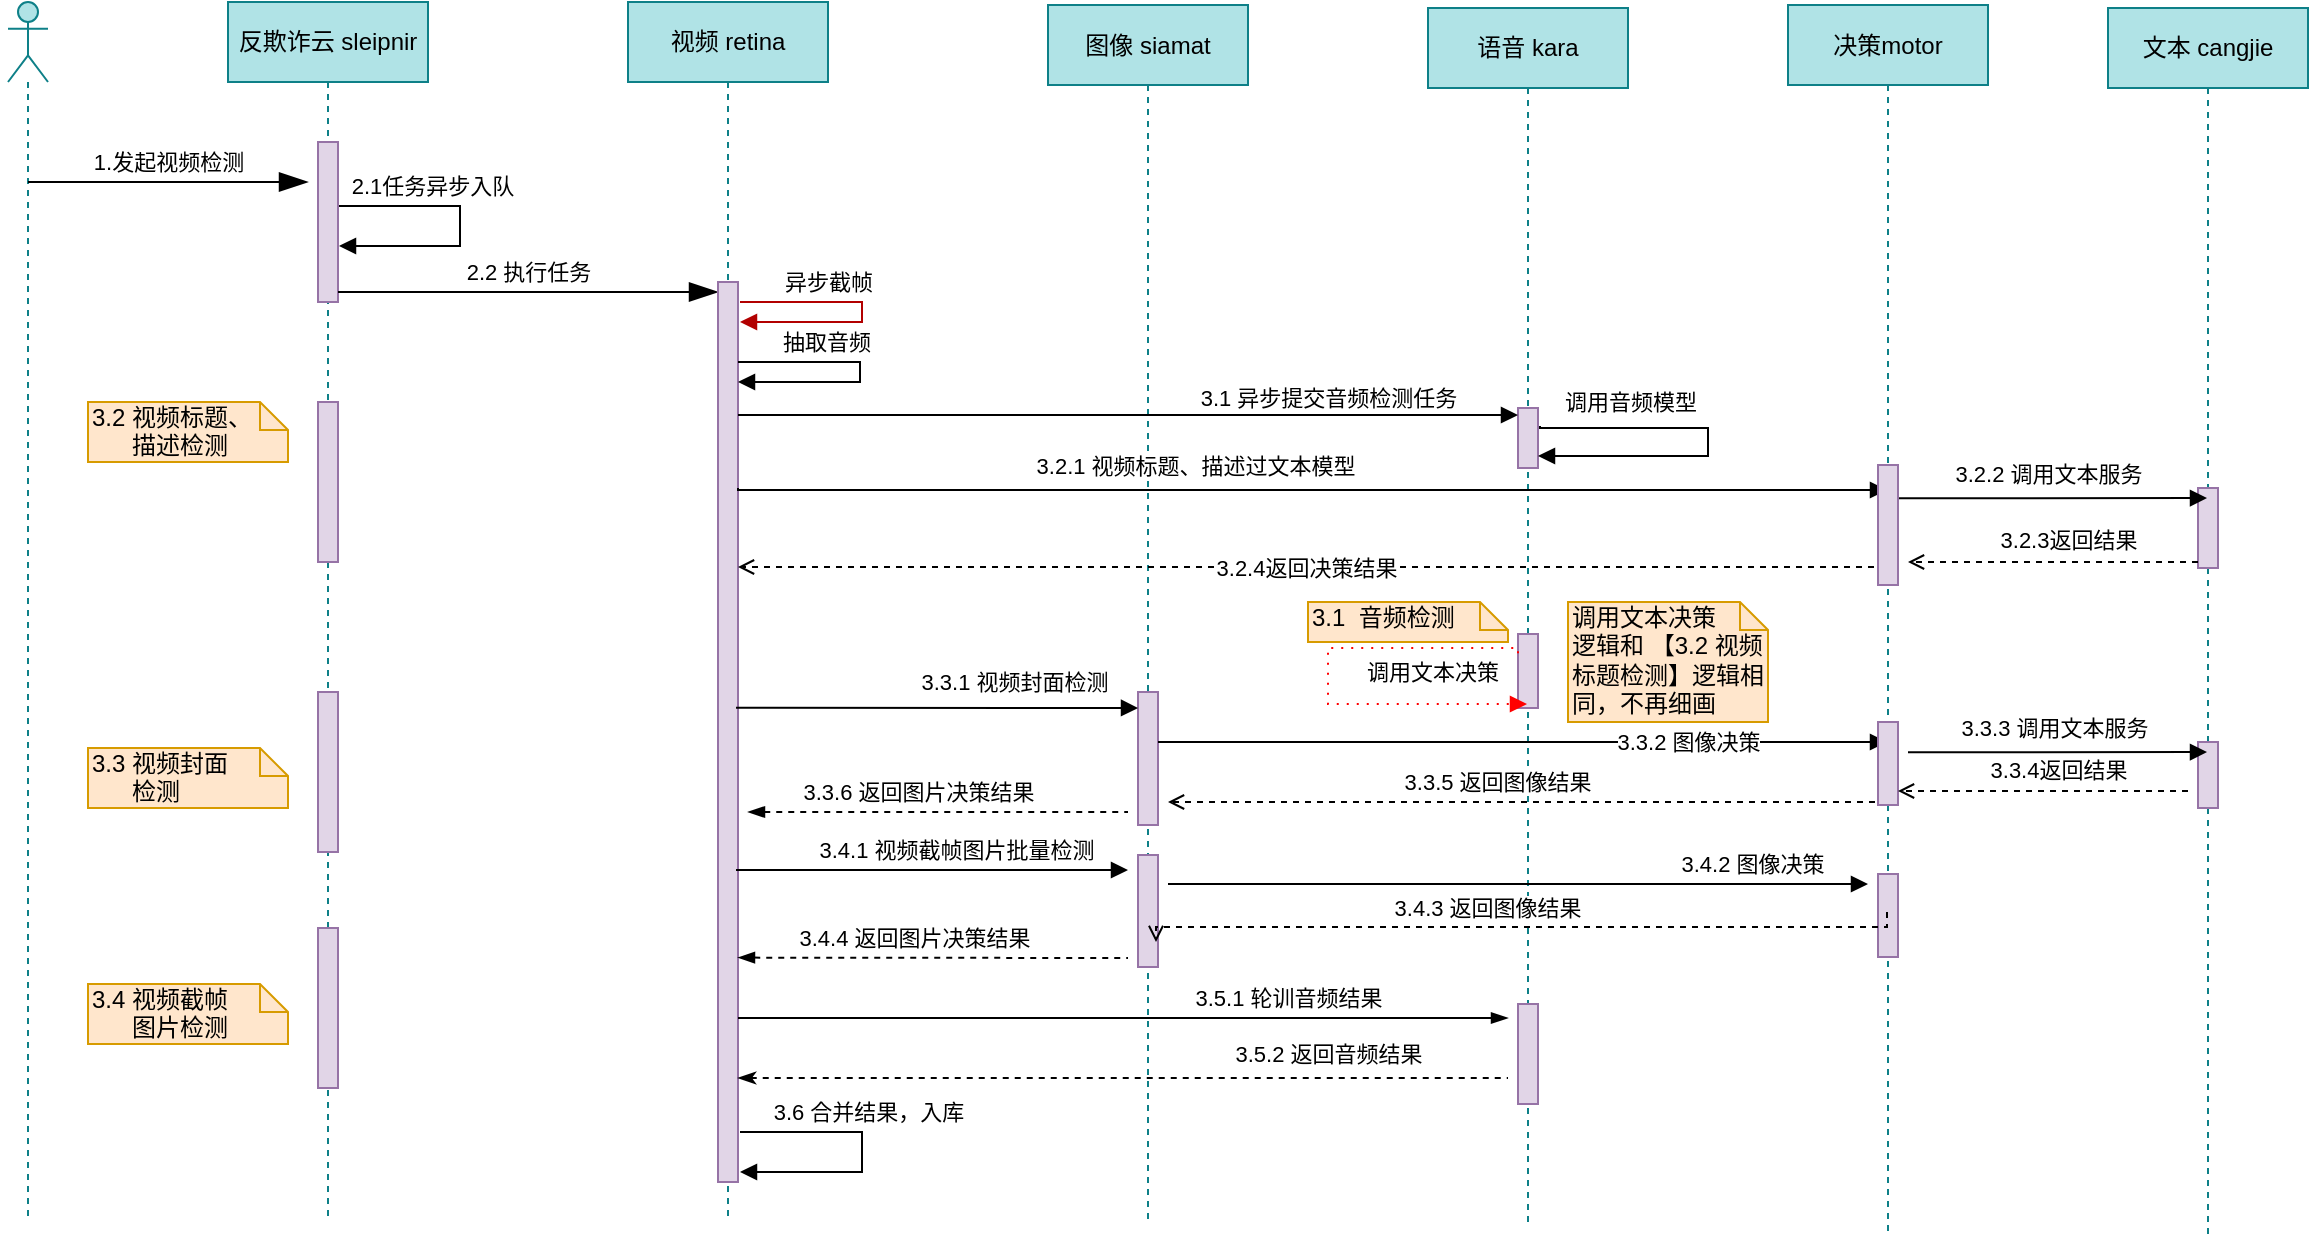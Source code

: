 <mxfile version="14.6.11" type="github">
  <diagram id="5li1jjxqQWl-4evD_uFm" name="Page-1">
    <mxGraphModel dx="998" dy="548" grid="1" gridSize="10" guides="1" tooltips="1" connect="1" arrows="1" fold="1" page="1" pageScale="1" pageWidth="827" pageHeight="1169" math="0" shadow="0">
      <root>
        <mxCell id="0" />
        <mxCell id="1" parent="0" />
        <mxCell id="yWy5oMXyejvU2Q47bSwC-10" value="" style="edgeStyle=orthogonalEdgeStyle;html=1;align=left;spacingLeft=2;endArrow=block;rounded=0;fillColor=#e51400;strokeColor=#B20000;" parent="1" edge="1">
          <mxGeometry x="-0.142" y="36" relative="1" as="geometry">
            <mxPoint x="446" y="300" as="sourcePoint" />
            <Array as="points">
              <mxPoint x="507" y="300" />
              <mxPoint x="507" y="310" />
            </Array>
            <mxPoint x="446" y="310" as="targetPoint" />
            <mxPoint x="-16" y="-30" as="offset" />
          </mxGeometry>
        </mxCell>
        <mxCell id="yWy5oMXyejvU2Q47bSwC-18" value="&lt;span style=&quot;text-align: left&quot;&gt;异步截帧&lt;/span&gt;" style="edgeLabel;html=1;align=center;verticalAlign=middle;resizable=0;points=[];" parent="yWy5oMXyejvU2Q47bSwC-10" vertex="1" connectable="0">
          <mxGeometry x="-0.582" y="-1" relative="1" as="geometry">
            <mxPoint x="16.5" y="-11" as="offset" />
          </mxGeometry>
        </mxCell>
        <mxCell id="yWy5oMXyejvU2Q47bSwC-11" value="" style="shape=umlLifeline;participant=umlActor;perimeter=lifelinePerimeter;whiteSpace=wrap;html=1;container=1;collapsible=0;recursiveResize=0;verticalAlign=top;spacingTop=36;outlineConnect=0;fillColor=#b0e3e6;strokeColor=#0e8088;" parent="1" vertex="1">
          <mxGeometry x="80" y="150" width="20" height="610" as="geometry" />
        </mxCell>
        <mxCell id="yWy5oMXyejvU2Q47bSwC-13" value="反欺诈云 sleipnir" style="shape=umlLifeline;perimeter=lifelinePerimeter;whiteSpace=wrap;html=1;container=1;collapsible=0;recursiveResize=0;outlineConnect=0;fillColor=#b0e3e6;strokeColor=#0e8088;" parent="1" vertex="1">
          <mxGeometry x="190" y="150" width="100" height="610" as="geometry" />
        </mxCell>
        <mxCell id="yWy5oMXyejvU2Q47bSwC-2" value="" style="html=1;points=[];perimeter=orthogonalPerimeter;fillColor=#e1d5e7;strokeColor=#9673a6;" parent="yWy5oMXyejvU2Q47bSwC-13" vertex="1">
          <mxGeometry x="45" y="70" width="10" height="80" as="geometry" />
        </mxCell>
        <mxCell id="yWy5oMXyejvU2Q47bSwC-27" value="" style="endArrow=blockThin;endFill=1;endSize=12;html=1;" parent="yWy5oMXyejvU2Q47bSwC-13" edge="1">
          <mxGeometry width="160" relative="1" as="geometry">
            <mxPoint x="55" y="145" as="sourcePoint" />
            <mxPoint x="245" y="145" as="targetPoint" />
          </mxGeometry>
        </mxCell>
        <mxCell id="yWy5oMXyejvU2Q47bSwC-28" value="2.2 执行任务" style="edgeLabel;html=1;align=center;verticalAlign=middle;resizable=0;points=[];" parent="yWy5oMXyejvU2Q47bSwC-27" vertex="1" connectable="0">
          <mxGeometry x="-0.147" y="2" relative="1" as="geometry">
            <mxPoint x="14" y="-8" as="offset" />
          </mxGeometry>
        </mxCell>
        <mxCell id="yWy5oMXyejvU2Q47bSwC-31" value="" style="html=1;points=[];perimeter=orthogonalPerimeter;fillColor=#e1d5e7;strokeColor=#9673a6;" parent="yWy5oMXyejvU2Q47bSwC-13" vertex="1">
          <mxGeometry x="45" y="200" width="10" height="80" as="geometry" />
        </mxCell>
        <mxCell id="yWy5oMXyejvU2Q47bSwC-48" value="" style="html=1;points=[];perimeter=orthogonalPerimeter;fillColor=#e1d5e7;strokeColor=#9673a6;" parent="yWy5oMXyejvU2Q47bSwC-13" vertex="1">
          <mxGeometry x="45" y="345" width="10" height="80" as="geometry" />
        </mxCell>
        <mxCell id="yWy5oMXyejvU2Q47bSwC-71" value="" style="html=1;points=[];perimeter=orthogonalPerimeter;fillColor=#e1d5e7;strokeColor=#9673a6;" parent="yWy5oMXyejvU2Q47bSwC-13" vertex="1">
          <mxGeometry x="45" y="463" width="10" height="80" as="geometry" />
        </mxCell>
        <mxCell id="yWy5oMXyejvU2Q47bSwC-80" value="3.4 视频截帧&lt;br&gt;&amp;nbsp; &amp;nbsp; &amp;nbsp; 图片检测" style="shape=note;whiteSpace=wrap;html=1;size=14;verticalAlign=top;align=left;spacingTop=-6;fillColor=#ffe6cc;strokeColor=#d79b00;" parent="yWy5oMXyejvU2Q47bSwC-13" vertex="1">
          <mxGeometry x="-70" y="491" width="100" height="30" as="geometry" />
        </mxCell>
        <mxCell id="yWy5oMXyejvU2Q47bSwC-14" value="" style="endArrow=blockThin;endFill=1;endSize=12;html=1;arcSize=15;startFill=0;orthogonalLoop=1;noJump=1;snapToPoint=1;fixDash=0;editable=0;metaEdit=0;" parent="1" edge="1">
          <mxGeometry width="160" relative="1" as="geometry">
            <mxPoint x="90" y="240" as="sourcePoint" />
            <mxPoint x="230" y="240" as="targetPoint" />
          </mxGeometry>
        </mxCell>
        <mxCell id="yWy5oMXyejvU2Q47bSwC-15" value="1.发起视频检测" style="edgeLabel;html=1;align=center;verticalAlign=middle;resizable=0;points=[];" parent="yWy5oMXyejvU2Q47bSwC-14" vertex="1" connectable="0">
          <mxGeometry x="0.143" y="-32" relative="1" as="geometry">
            <mxPoint x="-10" y="-42" as="offset" />
          </mxGeometry>
        </mxCell>
        <mxCell id="yWy5oMXyejvU2Q47bSwC-19" value="视频 retina" style="shape=umlLifeline;perimeter=lifelinePerimeter;whiteSpace=wrap;html=1;container=1;collapsible=0;recursiveResize=0;outlineConnect=0;fillColor=#b0e3e6;strokeColor=#0e8088;" parent="1" vertex="1">
          <mxGeometry x="390" y="150" width="100" height="610" as="geometry" />
        </mxCell>
        <mxCell id="yWy5oMXyejvU2Q47bSwC-20" value="" style="html=1;points=[];perimeter=orthogonalPerimeter;fillColor=#e1d5e7;strokeColor=#9673a6;" parent="yWy5oMXyejvU2Q47bSwC-19" vertex="1">
          <mxGeometry x="45" y="140" width="10" height="450" as="geometry" />
        </mxCell>
        <mxCell id="yWy5oMXyejvU2Q47bSwC-21" value="文本 cangjie" style="shape=umlLifeline;perimeter=lifelinePerimeter;whiteSpace=wrap;html=1;container=1;collapsible=0;recursiveResize=0;outlineConnect=0;fillColor=#b0e3e6;strokeColor=#0e8088;" parent="1" vertex="1">
          <mxGeometry x="1130" y="153" width="100" height="613" as="geometry" />
        </mxCell>
        <mxCell id="yWy5oMXyejvU2Q47bSwC-22" value="" style="html=1;points=[];perimeter=orthogonalPerimeter;fillColor=#e1d5e7;strokeColor=#9673a6;" parent="yWy5oMXyejvU2Q47bSwC-21" vertex="1">
          <mxGeometry x="45" y="240" width="10" height="40" as="geometry" />
        </mxCell>
        <mxCell id="4UJ_CJsGeBO7C2g0HCjL-7" value="" style="html=1;points=[];perimeter=orthogonalPerimeter;fillColor=#e1d5e7;strokeColor=#9673a6;" vertex="1" parent="yWy5oMXyejvU2Q47bSwC-21">
          <mxGeometry x="45" y="367" width="10" height="33" as="geometry" />
        </mxCell>
        <mxCell id="yWy5oMXyejvU2Q47bSwC-23" value="图像 siamat" style="shape=umlLifeline;perimeter=lifelinePerimeter;whiteSpace=wrap;html=1;container=1;collapsible=0;recursiveResize=0;outlineConnect=0;fillColor=#b0e3e6;strokeColor=#0e8088;" parent="1" vertex="1">
          <mxGeometry x="600" y="151.5" width="100" height="610" as="geometry" />
        </mxCell>
        <mxCell id="yWy5oMXyejvU2Q47bSwC-81" value="" style="html=1;points=[];perimeter=orthogonalPerimeter;fillColor=#e1d5e7;strokeColor=#9673a6;" parent="yWy5oMXyejvU2Q47bSwC-23" vertex="1">
          <mxGeometry x="45" y="425" width="10" height="56" as="geometry" />
        </mxCell>
        <mxCell id="yWy5oMXyejvU2Q47bSwC-24" value="" style="html=1;points=[];perimeter=orthogonalPerimeter;fillColor=#e1d5e7;strokeColor=#9673a6;" parent="yWy5oMXyejvU2Q47bSwC-23" vertex="1">
          <mxGeometry x="45" y="343.5" width="10" height="66.5" as="geometry" />
        </mxCell>
        <mxCell id="yWy5oMXyejvU2Q47bSwC-25" value="语音 kara" style="shape=umlLifeline;perimeter=lifelinePerimeter;whiteSpace=wrap;html=1;container=1;collapsible=0;recursiveResize=0;outlineConnect=0;fillColor=#b0e3e6;strokeColor=#0e8088;" parent="1" vertex="1">
          <mxGeometry x="790" y="153" width="100" height="610" as="geometry" />
        </mxCell>
        <mxCell id="yWy5oMXyejvU2Q47bSwC-26" value="" style="html=1;points=[];perimeter=orthogonalPerimeter;fillColor=#e1d5e7;strokeColor=#9673a6;" parent="yWy5oMXyejvU2Q47bSwC-25" vertex="1">
          <mxGeometry x="45" y="200" width="10" height="30" as="geometry" />
        </mxCell>
        <mxCell id="yWy5oMXyejvU2Q47bSwC-87" value="" style="html=1;points=[];perimeter=orthogonalPerimeter;fillColor=#e1d5e7;strokeColor=#9673a6;" parent="yWy5oMXyejvU2Q47bSwC-25" vertex="1">
          <mxGeometry x="45" y="498" width="10" height="50" as="geometry" />
        </mxCell>
        <mxCell id="yWy5oMXyejvU2Q47bSwC-38" value="" style="edgeStyle=orthogonalEdgeStyle;html=1;align=left;spacingLeft=2;endArrow=block;rounded=0;exitX=1.1;exitY=0.3;exitDx=0;exitDy=0;exitPerimeter=0;" parent="yWy5oMXyejvU2Q47bSwC-25" edge="1" source="yWy5oMXyejvU2Q47bSwC-26">
          <mxGeometry x="-0.142" y="36" relative="1" as="geometry">
            <mxPoint x="70" y="210" as="sourcePoint" />
            <Array as="points">
              <mxPoint x="56" y="210" />
              <mxPoint x="140" y="210" />
              <mxPoint x="140" y="224" />
            </Array>
            <mxPoint x="55" y="224" as="targetPoint" />
            <mxPoint x="-16" y="-30" as="offset" />
          </mxGeometry>
        </mxCell>
        <mxCell id="yWy5oMXyejvU2Q47bSwC-39" value="&lt;span style=&quot;text-align: left&quot;&gt;调用音频模型&lt;/span&gt;" style="edgeLabel;html=1;align=center;verticalAlign=middle;resizable=0;points=[];" parent="yWy5oMXyejvU2Q47bSwC-38" vertex="1" connectable="0">
          <mxGeometry x="-0.582" y="-1" relative="1" as="geometry">
            <mxPoint x="7" y="-14" as="offset" />
          </mxGeometry>
        </mxCell>
        <mxCell id="4UJ_CJsGeBO7C2g0HCjL-3" value="" style="html=1;points=[];perimeter=orthogonalPerimeter;fillColor=#e1d5e7;strokeColor=#9673a6;" vertex="1" parent="yWy5oMXyejvU2Q47bSwC-25">
          <mxGeometry x="45" y="313" width="10" height="37" as="geometry" />
        </mxCell>
        <mxCell id="yWy5oMXyejvU2Q47bSwC-83" value="" style="edgeStyle=orthogonalEdgeStyle;html=1;align=left;spacingLeft=2;endArrow=block;rounded=0;dashed=1;dashPattern=1 4;strokeColor=#FF0000;exitX=0;exitY=0.26;exitDx=0;exitDy=0;exitPerimeter=0;" parent="yWy5oMXyejvU2Q47bSwC-25" edge="1" target="yWy5oMXyejvU2Q47bSwC-25" source="4UJ_CJsGeBO7C2g0HCjL-3">
          <mxGeometry x="-0.142" y="36" relative="1" as="geometry">
            <mxPoint x="40" y="320" as="sourcePoint" />
            <Array as="points">
              <mxPoint x="45" y="320" />
              <mxPoint x="-50" y="320" />
              <mxPoint x="-50" y="348" />
            </Array>
            <mxPoint x="30" y="348" as="targetPoint" />
            <mxPoint x="-16" y="-30" as="offset" />
          </mxGeometry>
        </mxCell>
        <mxCell id="yWy5oMXyejvU2Q47bSwC-84" value="&lt;span style=&quot;text-align: left&quot;&gt;调用文本决策&lt;/span&gt;" style="edgeLabel;html=1;align=center;verticalAlign=middle;resizable=0;points=[];" parent="yWy5oMXyejvU2Q47bSwC-83" vertex="1" connectable="0">
          <mxGeometry x="-0.582" y="-1" relative="1" as="geometry">
            <mxPoint x="1" y="13" as="offset" />
          </mxGeometry>
        </mxCell>
        <mxCell id="yWy5oMXyejvU2Q47bSwC-29" value="" style="edgeStyle=orthogonalEdgeStyle;html=1;align=left;spacingLeft=2;endArrow=block;rounded=0;" parent="1" edge="1">
          <mxGeometry x="-0.142" y="36" relative="1" as="geometry">
            <mxPoint x="245.5" y="252" as="sourcePoint" />
            <Array as="points">
              <mxPoint x="306" y="252" />
              <mxPoint x="306" y="272" />
            </Array>
            <mxPoint x="245.5" y="272" as="targetPoint" />
            <mxPoint x="-16" y="-30" as="offset" />
          </mxGeometry>
        </mxCell>
        <mxCell id="yWy5oMXyejvU2Q47bSwC-30" value="&lt;span style=&quot;text-align: left&quot;&gt;2.1任务异步入队&lt;/span&gt;" style="edgeLabel;html=1;align=center;verticalAlign=middle;resizable=0;points=[];" parent="yWy5oMXyejvU2Q47bSwC-29" vertex="1" connectable="0">
          <mxGeometry x="-0.582" y="-1" relative="1" as="geometry">
            <mxPoint x="16.5" y="-11" as="offset" />
          </mxGeometry>
        </mxCell>
        <mxCell id="yWy5oMXyejvU2Q47bSwC-34" value="" style="edgeStyle=orthogonalEdgeStyle;html=1;align=left;spacingLeft=2;endArrow=block;rounded=0;" parent="1" edge="1">
          <mxGeometry x="-0.142" y="36" relative="1" as="geometry">
            <mxPoint x="445" y="330" as="sourcePoint" />
            <Array as="points">
              <mxPoint x="506" y="330" />
              <mxPoint x="506" y="340" />
            </Array>
            <mxPoint x="445" y="340" as="targetPoint" />
            <mxPoint x="-16" y="-30" as="offset" />
          </mxGeometry>
        </mxCell>
        <mxCell id="yWy5oMXyejvU2Q47bSwC-35" value="&lt;span style=&quot;text-align: left&quot;&gt;抽取音频&lt;/span&gt;" style="edgeLabel;html=1;align=center;verticalAlign=middle;resizable=0;points=[];" parent="yWy5oMXyejvU2Q47bSwC-34" vertex="1" connectable="0">
          <mxGeometry x="-0.582" y="-1" relative="1" as="geometry">
            <mxPoint x="16.5" y="-11" as="offset" />
          </mxGeometry>
        </mxCell>
        <mxCell id="yWy5oMXyejvU2Q47bSwC-36" style="edgeStyle=elbowEdgeStyle;rounded=0;orthogonalLoop=1;jettySize=auto;elbow=vertical;html=1;endArrow=block;endFill=1;entryX=0;entryY=0.113;entryDx=0;entryDy=0;entryPerimeter=0;" parent="1" source="yWy5oMXyejvU2Q47bSwC-20" target="yWy5oMXyejvU2Q47bSwC-26" edge="1">
          <mxGeometry relative="1" as="geometry">
            <mxPoint x="1030" y="350" as="targetPoint" />
          </mxGeometry>
        </mxCell>
        <mxCell id="yWy5oMXyejvU2Q47bSwC-37" value="3.1 异步提交音频检测任务" style="edgeLabel;html=1;align=center;verticalAlign=middle;resizable=0;points=[];" parent="yWy5oMXyejvU2Q47bSwC-36" vertex="1" connectable="0">
          <mxGeometry x="0.034" y="3" relative="1" as="geometry">
            <mxPoint x="93" y="-6" as="offset" />
          </mxGeometry>
        </mxCell>
        <mxCell id="yWy5oMXyejvU2Q47bSwC-41" style="edgeStyle=elbowEdgeStyle;rounded=0;orthogonalLoop=1;jettySize=auto;elbow=vertical;html=1;endArrow=block;endFill=1;exitX=1;exitY=0.22;exitDx=0;exitDy=0;exitPerimeter=0;" parent="1" edge="1" target="4UJ_CJsGeBO7C2g0HCjL-1">
          <mxGeometry relative="1" as="geometry">
            <mxPoint x="445" y="393" as="sourcePoint" />
            <mxPoint x="1000" y="394" as="targetPoint" />
            <Array as="points">
              <mxPoint x="460" y="394" />
              <mxPoint x="340" y="373" />
            </Array>
          </mxGeometry>
        </mxCell>
        <mxCell id="yWy5oMXyejvU2Q47bSwC-42" value="&amp;nbsp;3.2.1 视频标题、描述过文本模型" style="edgeLabel;html=1;align=center;verticalAlign=middle;resizable=0;points=[];" parent="yWy5oMXyejvU2Q47bSwC-41" vertex="1" connectable="0">
          <mxGeometry x="0.063" y="-1" relative="1" as="geometry">
            <mxPoint x="-78" y="-13" as="offset" />
          </mxGeometry>
        </mxCell>
        <mxCell id="yWy5oMXyejvU2Q47bSwC-43" style="edgeStyle=elbowEdgeStyle;rounded=0;orthogonalLoop=1;jettySize=auto;elbow=vertical;html=1;endArrow=block;endFill=1;exitX=0.9;exitY=0.277;exitDx=0;exitDy=0;exitPerimeter=0;" parent="1" edge="1" target="yWy5oMXyejvU2Q47bSwC-21" source="4UJ_CJsGeBO7C2g0HCjL-2">
          <mxGeometry relative="1" as="geometry">
            <mxPoint x="250" y="413" as="sourcePoint" />
            <mxPoint x="1170" y="410" as="targetPoint" />
            <Array as="points" />
          </mxGeometry>
        </mxCell>
        <mxCell id="yWy5oMXyejvU2Q47bSwC-44" value="3.2.2 调用文本服务" style="edgeLabel;html=1;align=center;verticalAlign=middle;resizable=0;points=[];" parent="yWy5oMXyejvU2Q47bSwC-43" vertex="1" connectable="0">
          <mxGeometry y="-70" relative="1" as="geometry">
            <mxPoint x="-2" y="-82" as="offset" />
          </mxGeometry>
        </mxCell>
        <mxCell id="yWy5oMXyejvU2Q47bSwC-45" style="edgeStyle=elbowEdgeStyle;rounded=0;orthogonalLoop=1;jettySize=auto;elbow=vertical;html=1;endArrow=open;endFill=0;dashed=1;" parent="1" edge="1">
          <mxGeometry relative="1" as="geometry">
            <mxPoint x="1030" y="430" as="targetPoint" />
            <Array as="points" />
            <mxPoint x="1175" y="430" as="sourcePoint" />
          </mxGeometry>
        </mxCell>
        <mxCell id="yWy5oMXyejvU2Q47bSwC-47" value="3.2.3返回结果" style="edgeLabel;html=1;align=center;verticalAlign=middle;resizable=0;points=[];" parent="yWy5oMXyejvU2Q47bSwC-45" vertex="1" connectable="0">
          <mxGeometry x="0.605" y="-2" relative="1" as="geometry">
            <mxPoint x="51" y="-9" as="offset" />
          </mxGeometry>
        </mxCell>
        <mxCell id="yWy5oMXyejvU2Q47bSwC-46" value="3.2.4返回决策结果" style="edgeStyle=elbowEdgeStyle;rounded=0;orthogonalLoop=1;jettySize=auto;elbow=vertical;html=1;dashed=1;endArrow=open;endFill=0;exitX=-0.2;exitY=0.85;exitDx=0;exitDy=0;exitPerimeter=0;entryX=1;entryY=0.316;entryDx=0;entryDy=0;entryPerimeter=0;" parent="1" source="4UJ_CJsGeBO7C2g0HCjL-2" edge="1" target="yWy5oMXyejvU2Q47bSwC-20">
          <mxGeometry relative="1" as="geometry">
            <mxPoint x="470" y="434" as="targetPoint" />
            <Array as="points" />
            <mxPoint x="245" y="443" as="sourcePoint" />
          </mxGeometry>
        </mxCell>
        <mxCell id="yWy5oMXyejvU2Q47bSwC-49" style="edgeStyle=elbowEdgeStyle;rounded=0;orthogonalLoop=1;jettySize=auto;elbow=vertical;html=1;endArrow=block;endFill=1;exitX=0.9;exitY=0.473;exitDx=0;exitDy=0;exitPerimeter=0;" parent="1" edge="1" target="yWy5oMXyejvU2Q47bSwC-24" source="yWy5oMXyejvU2Q47bSwC-20">
          <mxGeometry relative="1" as="geometry">
            <mxPoint x="450" y="505" as="sourcePoint" />
            <mxPoint x="250" y="505" as="targetPoint" />
          </mxGeometry>
        </mxCell>
        <mxCell id="yWy5oMXyejvU2Q47bSwC-50" value="3.3.1 视频封面检测" style="edgeLabel;html=1;align=center;verticalAlign=middle;resizable=0;points=[];" parent="yWy5oMXyejvU2Q47bSwC-49" vertex="1" connectable="0">
          <mxGeometry x="0.265" y="2" relative="1" as="geometry">
            <mxPoint x="12" y="-11" as="offset" />
          </mxGeometry>
        </mxCell>
        <mxCell id="yWy5oMXyejvU2Q47bSwC-51" style="edgeStyle=elbowEdgeStyle;rounded=0;orthogonalLoop=1;jettySize=auto;elbow=vertical;html=1;endArrow=block;endFill=1;startArrow=none;" parent="1" edge="1">
          <mxGeometry relative="1" as="geometry">
            <mxPoint x="1019.5" y="520" as="targetPoint" />
            <Array as="points">
              <mxPoint x="680" y="520" />
            </Array>
            <mxPoint x="655" y="520" as="sourcePoint" />
          </mxGeometry>
        </mxCell>
        <mxCell id="yWy5oMXyejvU2Q47bSwC-52" value="3.3.2 图像决策" style="edgeLabel;html=1;align=center;verticalAlign=middle;resizable=0;points=[];" parent="yWy5oMXyejvU2Q47bSwC-51" vertex="1" connectable="0">
          <mxGeometry x="0.562" y="2" relative="1" as="geometry">
            <mxPoint x="-20" y="2" as="offset" />
          </mxGeometry>
        </mxCell>
        <mxCell id="yWy5oMXyejvU2Q47bSwC-53" value="3.2 视频标题、&lt;br&gt;&amp;nbsp; &amp;nbsp; &amp;nbsp; 描述检测" style="shape=note;whiteSpace=wrap;html=1;size=14;verticalAlign=top;align=left;spacingTop=-6;fillColor=#ffe6cc;strokeColor=#d79b00;" parent="1" vertex="1">
          <mxGeometry x="120" y="350" width="100" height="30" as="geometry" />
        </mxCell>
        <mxCell id="yWy5oMXyejvU2Q47bSwC-54" style="edgeStyle=elbowEdgeStyle;rounded=0;orthogonalLoop=1;jettySize=auto;elbow=vertical;html=1;endArrow=open;endFill=0;dashed=1;" parent="1" edge="1">
          <mxGeometry relative="1" as="geometry">
            <mxPoint x="1019.5" y="550" as="sourcePoint" />
            <mxPoint x="660" y="550" as="targetPoint" />
          </mxGeometry>
        </mxCell>
        <mxCell id="yWy5oMXyejvU2Q47bSwC-55" value="&amp;nbsp;3.3.5 返回图像结果" style="edgeLabel;html=1;align=center;verticalAlign=middle;resizable=0;points=[];" parent="yWy5oMXyejvU2Q47bSwC-54" vertex="1" connectable="0">
          <mxGeometry x="0.135" y="-2" relative="1" as="geometry">
            <mxPoint x="7" y="-8" as="offset" />
          </mxGeometry>
        </mxCell>
        <mxCell id="yWy5oMXyejvU2Q47bSwC-58" value="3.1&amp;nbsp; 音频检测" style="shape=note;whiteSpace=wrap;html=1;size=14;verticalAlign=top;align=left;spacingTop=-6;fillColor=#ffe6cc;strokeColor=#d79b00;" parent="1" vertex="1">
          <mxGeometry x="730" y="450" width="100" height="20" as="geometry" />
        </mxCell>
        <mxCell id="yWy5oMXyejvU2Q47bSwC-59" value="3.3 视频封面&lt;br&gt;&amp;nbsp; &amp;nbsp; &amp;nbsp; 检测" style="shape=note;whiteSpace=wrap;html=1;size=14;verticalAlign=top;align=left;spacingTop=-6;fillColor=#ffe6cc;strokeColor=#d79b00;" parent="1" vertex="1">
          <mxGeometry x="120" y="523" width="100" height="30" as="geometry" />
        </mxCell>
        <mxCell id="yWy5oMXyejvU2Q47bSwC-85" value="调用文本决策&lt;br&gt;逻辑和 【3.2 视频标题检测】逻辑相同，不再细画" style="shape=note;whiteSpace=wrap;html=1;size=14;verticalAlign=top;align=left;spacingTop=-6;fillColor=#ffe6cc;strokeColor=#d79b00;" parent="1" vertex="1">
          <mxGeometry x="860" y="450" width="100" height="60" as="geometry" />
        </mxCell>
        <mxCell id="yWy5oMXyejvU2Q47bSwC-86" style="edgeStyle=elbowEdgeStyle;rounded=0;orthogonalLoop=1;jettySize=auto;elbow=vertical;html=1;startArrow=none;startFill=0;endArrow=blockThin;endFill=1;" parent="1" edge="1">
          <mxGeometry relative="1" as="geometry">
            <mxPoint x="445" y="658" as="sourcePoint" />
            <mxPoint x="830" y="658" as="targetPoint" />
          </mxGeometry>
        </mxCell>
        <mxCell id="yWy5oMXyejvU2Q47bSwC-88" value="3.5.1 轮训音频结果" style="edgeLabel;html=1;align=center;verticalAlign=middle;resizable=0;points=[];" parent="yWy5oMXyejvU2Q47bSwC-86" vertex="1" connectable="0">
          <mxGeometry x="0.487" y="1" relative="1" as="geometry">
            <mxPoint x="-11" y="-9" as="offset" />
          </mxGeometry>
        </mxCell>
        <mxCell id="yWy5oMXyejvU2Q47bSwC-89" style="edgeStyle=elbowEdgeStyle;rounded=0;orthogonalLoop=1;jettySize=auto;elbow=vertical;html=1;startArrow=classicThin;startFill=1;endArrow=none;endFill=0;dashed=1;" parent="1" edge="1">
          <mxGeometry relative="1" as="geometry">
            <mxPoint x="445" y="688" as="sourcePoint" />
            <mxPoint x="830" y="688" as="targetPoint" />
          </mxGeometry>
        </mxCell>
        <mxCell id="yWy5oMXyejvU2Q47bSwC-90" value="3.5.2 返回音频结果" style="edgeLabel;html=1;align=center;verticalAlign=middle;resizable=0;points=[];" parent="yWy5oMXyejvU2Q47bSwC-89" vertex="1" connectable="0">
          <mxGeometry x="0.487" y="1" relative="1" as="geometry">
            <mxPoint x="9" y="-11" as="offset" />
          </mxGeometry>
        </mxCell>
        <mxCell id="yWy5oMXyejvU2Q47bSwC-91" value="" style="edgeStyle=orthogonalEdgeStyle;html=1;align=left;spacingLeft=2;endArrow=block;rounded=0;" parent="1" edge="1">
          <mxGeometry x="-0.142" y="36" relative="1" as="geometry">
            <mxPoint x="446" y="715" as="sourcePoint" />
            <Array as="points">
              <mxPoint x="507" y="715" />
              <mxPoint x="507" y="735" />
              <mxPoint x="446" y="735" />
            </Array>
            <mxPoint x="446" y="735" as="targetPoint" />
            <mxPoint x="-16" y="-30" as="offset" />
          </mxGeometry>
        </mxCell>
        <mxCell id="yWy5oMXyejvU2Q47bSwC-92" value="&lt;span style=&quot;text-align: left&quot;&gt;3.6 合并结果，入库&lt;/span&gt;" style="edgeLabel;html=1;align=center;verticalAlign=middle;resizable=0;points=[];" parent="yWy5oMXyejvU2Q47bSwC-91" vertex="1" connectable="0">
          <mxGeometry x="-0.582" y="-1" relative="1" as="geometry">
            <mxPoint x="34" y="-11" as="offset" />
          </mxGeometry>
        </mxCell>
        <mxCell id="4UJ_CJsGeBO7C2g0HCjL-1" value="决策motor" style="shape=umlLifeline;perimeter=lifelinePerimeter;whiteSpace=wrap;html=1;container=1;collapsible=0;recursiveResize=0;outlineConnect=0;fillColor=#b0e3e6;strokeColor=#0e8088;" vertex="1" parent="1">
          <mxGeometry x="970" y="151.5" width="100" height="613" as="geometry" />
        </mxCell>
        <mxCell id="4UJ_CJsGeBO7C2g0HCjL-2" value="" style="html=1;points=[];perimeter=orthogonalPerimeter;fillColor=#e1d5e7;strokeColor=#9673a6;" vertex="1" parent="4UJ_CJsGeBO7C2g0HCjL-1">
          <mxGeometry x="45" y="230" width="10" height="60" as="geometry" />
        </mxCell>
        <mxCell id="4UJ_CJsGeBO7C2g0HCjL-6" value="" style="html=1;points=[];perimeter=orthogonalPerimeter;fillColor=#e1d5e7;strokeColor=#9673a6;" vertex="1" parent="4UJ_CJsGeBO7C2g0HCjL-1">
          <mxGeometry x="45" y="358.5" width="10" height="41.5" as="geometry" />
        </mxCell>
        <mxCell id="4UJ_CJsGeBO7C2g0HCjL-12" value="" style="html=1;points=[];perimeter=orthogonalPerimeter;fillColor=#e1d5e7;strokeColor=#9673a6;" vertex="1" parent="4UJ_CJsGeBO7C2g0HCjL-1">
          <mxGeometry x="45" y="434.5" width="10" height="41.5" as="geometry" />
        </mxCell>
        <mxCell id="4UJ_CJsGeBO7C2g0HCjL-8" style="edgeStyle=elbowEdgeStyle;rounded=0;orthogonalLoop=1;jettySize=auto;elbow=vertical;html=1;endArrow=block;endFill=1;exitX=0.9;exitY=0.277;exitDx=0;exitDy=0;exitPerimeter=0;" edge="1" parent="1">
          <mxGeometry relative="1" as="geometry">
            <mxPoint x="1030" y="525.12" as="sourcePoint" />
            <mxPoint x="1179.5" y="525" as="targetPoint" />
            <Array as="points">
              <mxPoint x="1020" y="525" />
            </Array>
          </mxGeometry>
        </mxCell>
        <mxCell id="4UJ_CJsGeBO7C2g0HCjL-9" value="3.3.3 调用文本服务" style="edgeLabel;html=1;align=center;verticalAlign=middle;resizable=0;points=[];" vertex="1" connectable="0" parent="4UJ_CJsGeBO7C2g0HCjL-8">
          <mxGeometry y="-70" relative="1" as="geometry">
            <mxPoint x="-2" y="-82" as="offset" />
          </mxGeometry>
        </mxCell>
        <mxCell id="4UJ_CJsGeBO7C2g0HCjL-10" style="edgeStyle=elbowEdgeStyle;rounded=0;orthogonalLoop=1;jettySize=auto;elbow=vertical;html=1;endArrow=open;endFill=0;dashed=1;" edge="1" parent="1">
          <mxGeometry relative="1" as="geometry">
            <mxPoint x="1025" y="544.5" as="targetPoint" />
            <Array as="points" />
            <mxPoint x="1170" y="544.5" as="sourcePoint" />
          </mxGeometry>
        </mxCell>
        <mxCell id="4UJ_CJsGeBO7C2g0HCjL-11" value="3.3.4返回结果" style="edgeLabel;html=1;align=center;verticalAlign=middle;resizable=0;points=[];" vertex="1" connectable="0" parent="4UJ_CJsGeBO7C2g0HCjL-10">
          <mxGeometry x="0.605" y="-2" relative="1" as="geometry">
            <mxPoint x="51" y="-9" as="offset" />
          </mxGeometry>
        </mxCell>
        <mxCell id="yWy5oMXyejvU2Q47bSwC-72" style="edgeStyle=elbowEdgeStyle;rounded=0;orthogonalLoop=1;jettySize=auto;elbow=vertical;html=1;endArrow=block;endFill=1;exitX=0.9;exitY=0.731;exitDx=0;exitDy=0;exitPerimeter=0;" parent="1" edge="1">
          <mxGeometry relative="1" as="geometry">
            <mxPoint x="444" y="583.95" as="sourcePoint" />
            <mxPoint x="640" y="584" as="targetPoint" />
          </mxGeometry>
        </mxCell>
        <mxCell id="yWy5oMXyejvU2Q47bSwC-73" value="3.4.1 视频截帧图片批量检测" style="edgeLabel;html=1;align=center;verticalAlign=middle;resizable=0;points=[];" parent="yWy5oMXyejvU2Q47bSwC-72" vertex="1" connectable="0">
          <mxGeometry x="0.265" y="2" relative="1" as="geometry">
            <mxPoint x="-14" y="-8" as="offset" />
          </mxGeometry>
        </mxCell>
        <mxCell id="yWy5oMXyejvU2Q47bSwC-74" style="edgeStyle=elbowEdgeStyle;rounded=0;orthogonalLoop=1;jettySize=auto;elbow=vertical;html=1;endArrow=block;endFill=1;" parent="1" edge="1">
          <mxGeometry relative="1" as="geometry">
            <mxPoint x="1010" y="591" as="targetPoint" />
            <Array as="points">
              <mxPoint x="710" y="591" />
            </Array>
            <mxPoint x="660" y="591" as="sourcePoint" />
          </mxGeometry>
        </mxCell>
        <mxCell id="yWy5oMXyejvU2Q47bSwC-75" value="3.4.2 图像决策" style="edgeLabel;html=1;align=center;verticalAlign=middle;resizable=0;points=[];" parent="yWy5oMXyejvU2Q47bSwC-74" vertex="1" connectable="0">
          <mxGeometry x="0.562" y="2" relative="1" as="geometry">
            <mxPoint x="18" y="-8" as="offset" />
          </mxGeometry>
        </mxCell>
        <mxCell id="yWy5oMXyejvU2Q47bSwC-76" style="edgeStyle=elbowEdgeStyle;rounded=0;orthogonalLoop=1;jettySize=auto;elbow=vertical;html=1;endArrow=open;endFill=0;dashed=1;entryX=0.9;entryY=0.777;entryDx=0;entryDy=0;entryPerimeter=0;" parent="1" edge="1" target="yWy5oMXyejvU2Q47bSwC-81">
          <mxGeometry relative="1" as="geometry">
            <mxPoint x="1019.5" y="605" as="sourcePoint" />
            <mxPoint x="250" y="618" as="targetPoint" />
          </mxGeometry>
        </mxCell>
        <mxCell id="yWy5oMXyejvU2Q47bSwC-77" value="&amp;nbsp;3.4.3 返回图像结果" style="edgeLabel;html=1;align=center;verticalAlign=middle;resizable=0;points=[];" parent="yWy5oMXyejvU2Q47bSwC-76" vertex="1" connectable="0">
          <mxGeometry x="0.135" y="-2" relative="1" as="geometry">
            <mxPoint x="7" y="-8" as="offset" />
          </mxGeometry>
        </mxCell>
        <mxCell id="yWy5oMXyejvU2Q47bSwC-78" style="edgeStyle=elbowEdgeStyle;rounded=0;orthogonalLoop=1;jettySize=auto;elbow=vertical;html=1;dashed=1;endArrow=none;endFill=0;exitX=1;exitY=0.884;exitDx=0;exitDy=0;exitPerimeter=0;shadow=0;startArrow=blockThin;startFill=1;" parent="1" edge="1">
          <mxGeometry relative="1" as="geometry">
            <mxPoint x="445" y="627.8" as="sourcePoint" />
            <mxPoint x="640" y="628" as="targetPoint" />
          </mxGeometry>
        </mxCell>
        <mxCell id="yWy5oMXyejvU2Q47bSwC-79" value="3.4.4 返回图片决策结果" style="edgeLabel;html=1;align=center;verticalAlign=middle;resizable=0;points=[];" parent="yWy5oMXyejvU2Q47bSwC-78" vertex="1" connectable="0">
          <mxGeometry y="-31" relative="1" as="geometry">
            <mxPoint x="-10" y="-41" as="offset" />
          </mxGeometry>
        </mxCell>
        <mxCell id="4UJ_CJsGeBO7C2g0HCjL-14" style="edgeStyle=elbowEdgeStyle;rounded=0;orthogonalLoop=1;jettySize=auto;elbow=vertical;html=1;dashed=1;endArrow=none;endFill=0;shadow=0;startArrow=blockThin;startFill=1;" edge="1" parent="1">
          <mxGeometry relative="1" as="geometry">
            <mxPoint x="450" y="555" as="sourcePoint" />
            <mxPoint x="640" y="555" as="targetPoint" />
          </mxGeometry>
        </mxCell>
        <mxCell id="4UJ_CJsGeBO7C2g0HCjL-15" value="3.3.6 返回图片决策结果" style="edgeLabel;html=1;align=center;verticalAlign=middle;resizable=0;points=[];" vertex="1" connectable="0" parent="4UJ_CJsGeBO7C2g0HCjL-14">
          <mxGeometry y="-31" relative="1" as="geometry">
            <mxPoint x="-10" y="-41" as="offset" />
          </mxGeometry>
        </mxCell>
      </root>
    </mxGraphModel>
  </diagram>
</mxfile>
